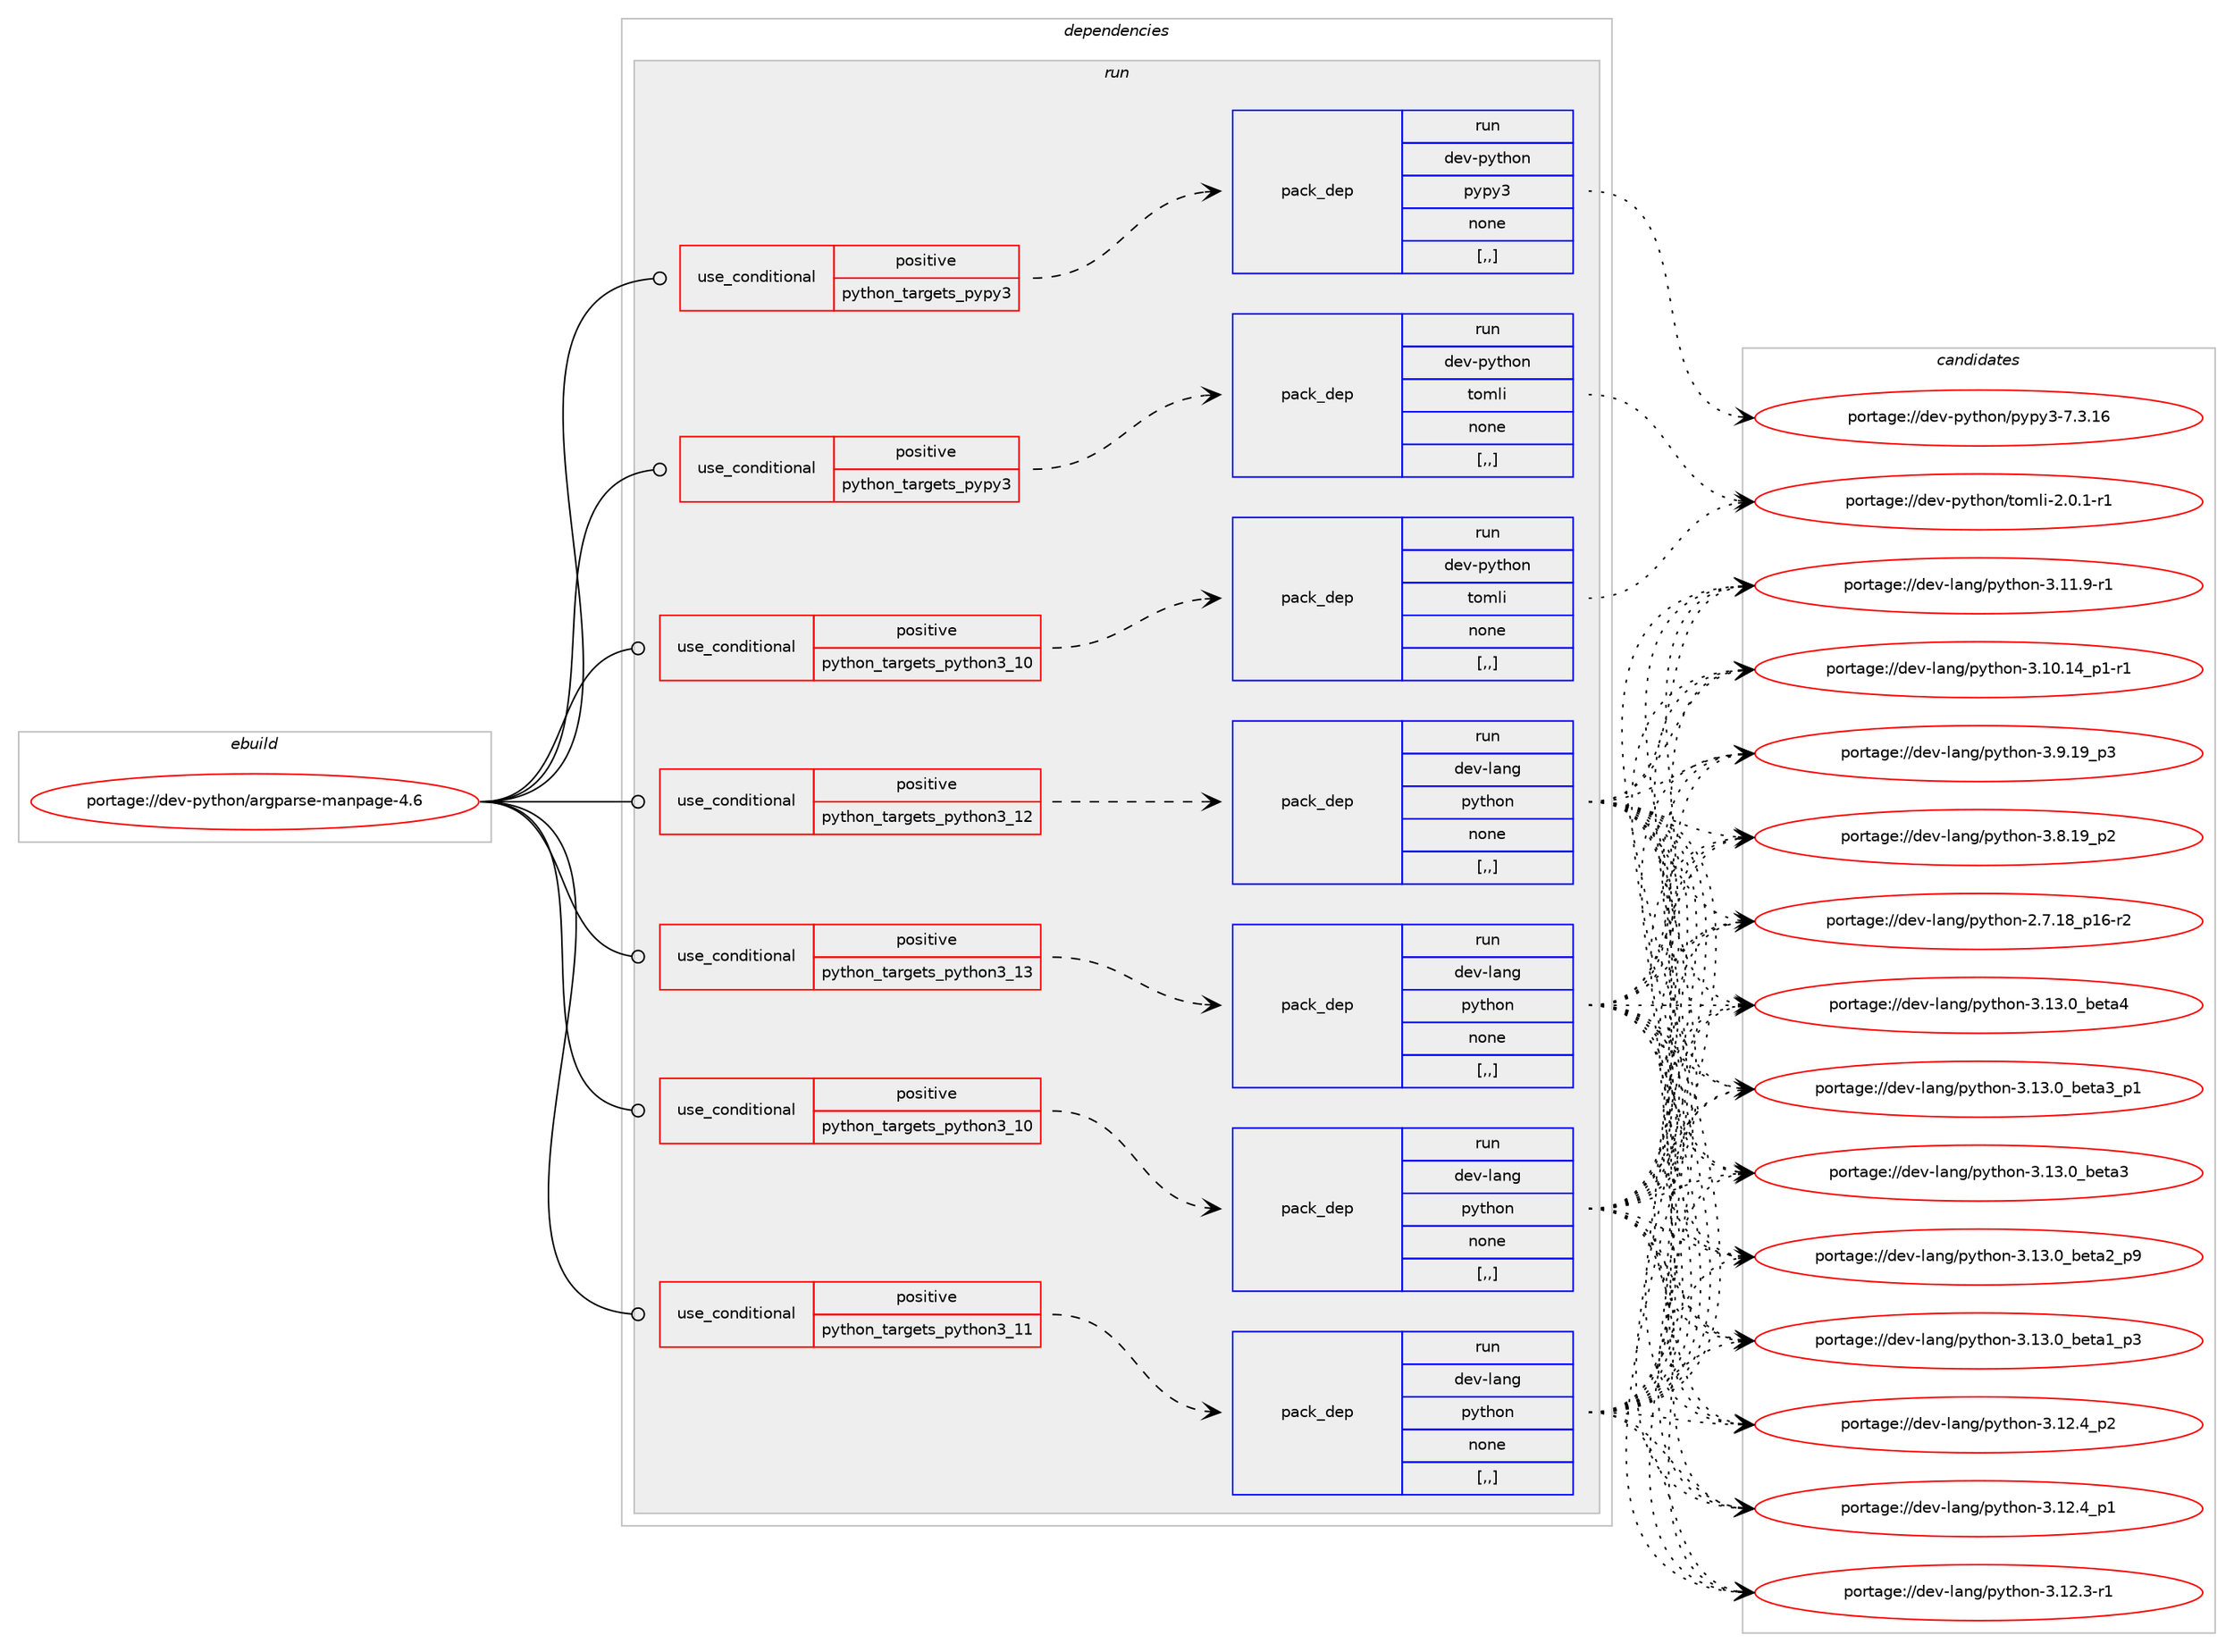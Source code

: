 digraph prolog {

# *************
# Graph options
# *************

newrank=true;
concentrate=true;
compound=true;
graph [rankdir=LR,fontname=Helvetica,fontsize=10,ranksep=1.5];#, ranksep=2.5, nodesep=0.2];
edge  [arrowhead=vee];
node  [fontname=Helvetica,fontsize=10];

# **********
# The ebuild
# **********

subgraph cluster_leftcol {
color=gray;
label=<<i>ebuild</i>>;
id [label="portage://dev-python/argparse-manpage-4.6", color=red, width=4, href="../dev-python/argparse-manpage-4.6.svg"];
}

# ****************
# The dependencies
# ****************

subgraph cluster_midcol {
color=gray;
label=<<i>dependencies</i>>;
subgraph cluster_compile {
fillcolor="#eeeeee";
style=filled;
label=<<i>compile</i>>;
}
subgraph cluster_compileandrun {
fillcolor="#eeeeee";
style=filled;
label=<<i>compile and run</i>>;
}
subgraph cluster_run {
fillcolor="#eeeeee";
style=filled;
label=<<i>run</i>>;
subgraph cond31124 {
dependency142538 [label=<<TABLE BORDER="0" CELLBORDER="1" CELLSPACING="0" CELLPADDING="4"><TR><TD ROWSPAN="3" CELLPADDING="10">use_conditional</TD></TR><TR><TD>positive</TD></TR><TR><TD>python_targets_pypy3</TD></TR></TABLE>>, shape=none, color=red];
subgraph pack110169 {
dependency142539 [label=<<TABLE BORDER="0" CELLBORDER="1" CELLSPACING="0" CELLPADDING="4" WIDTH="220"><TR><TD ROWSPAN="6" CELLPADDING="30">pack_dep</TD></TR><TR><TD WIDTH="110">run</TD></TR><TR><TD>dev-python</TD></TR><TR><TD>pypy3</TD></TR><TR><TD>none</TD></TR><TR><TD>[,,]</TD></TR></TABLE>>, shape=none, color=blue];
}
dependency142538:e -> dependency142539:w [weight=20,style="dashed",arrowhead="vee"];
}
id:e -> dependency142538:w [weight=20,style="solid",arrowhead="odot"];
subgraph cond31125 {
dependency142540 [label=<<TABLE BORDER="0" CELLBORDER="1" CELLSPACING="0" CELLPADDING="4"><TR><TD ROWSPAN="3" CELLPADDING="10">use_conditional</TD></TR><TR><TD>positive</TD></TR><TR><TD>python_targets_pypy3</TD></TR></TABLE>>, shape=none, color=red];
subgraph pack110170 {
dependency142541 [label=<<TABLE BORDER="0" CELLBORDER="1" CELLSPACING="0" CELLPADDING="4" WIDTH="220"><TR><TD ROWSPAN="6" CELLPADDING="30">pack_dep</TD></TR><TR><TD WIDTH="110">run</TD></TR><TR><TD>dev-python</TD></TR><TR><TD>tomli</TD></TR><TR><TD>none</TD></TR><TR><TD>[,,]</TD></TR></TABLE>>, shape=none, color=blue];
}
dependency142540:e -> dependency142541:w [weight=20,style="dashed",arrowhead="vee"];
}
id:e -> dependency142540:w [weight=20,style="solid",arrowhead="odot"];
subgraph cond31126 {
dependency142542 [label=<<TABLE BORDER="0" CELLBORDER="1" CELLSPACING="0" CELLPADDING="4"><TR><TD ROWSPAN="3" CELLPADDING="10">use_conditional</TD></TR><TR><TD>positive</TD></TR><TR><TD>python_targets_python3_10</TD></TR></TABLE>>, shape=none, color=red];
subgraph pack110171 {
dependency142543 [label=<<TABLE BORDER="0" CELLBORDER="1" CELLSPACING="0" CELLPADDING="4" WIDTH="220"><TR><TD ROWSPAN="6" CELLPADDING="30">pack_dep</TD></TR><TR><TD WIDTH="110">run</TD></TR><TR><TD>dev-lang</TD></TR><TR><TD>python</TD></TR><TR><TD>none</TD></TR><TR><TD>[,,]</TD></TR></TABLE>>, shape=none, color=blue];
}
dependency142542:e -> dependency142543:w [weight=20,style="dashed",arrowhead="vee"];
}
id:e -> dependency142542:w [weight=20,style="solid",arrowhead="odot"];
subgraph cond31127 {
dependency142544 [label=<<TABLE BORDER="0" CELLBORDER="1" CELLSPACING="0" CELLPADDING="4"><TR><TD ROWSPAN="3" CELLPADDING="10">use_conditional</TD></TR><TR><TD>positive</TD></TR><TR><TD>python_targets_python3_10</TD></TR></TABLE>>, shape=none, color=red];
subgraph pack110172 {
dependency142545 [label=<<TABLE BORDER="0" CELLBORDER="1" CELLSPACING="0" CELLPADDING="4" WIDTH="220"><TR><TD ROWSPAN="6" CELLPADDING="30">pack_dep</TD></TR><TR><TD WIDTH="110">run</TD></TR><TR><TD>dev-python</TD></TR><TR><TD>tomli</TD></TR><TR><TD>none</TD></TR><TR><TD>[,,]</TD></TR></TABLE>>, shape=none, color=blue];
}
dependency142544:e -> dependency142545:w [weight=20,style="dashed",arrowhead="vee"];
}
id:e -> dependency142544:w [weight=20,style="solid",arrowhead="odot"];
subgraph cond31128 {
dependency142546 [label=<<TABLE BORDER="0" CELLBORDER="1" CELLSPACING="0" CELLPADDING="4"><TR><TD ROWSPAN="3" CELLPADDING="10">use_conditional</TD></TR><TR><TD>positive</TD></TR><TR><TD>python_targets_python3_11</TD></TR></TABLE>>, shape=none, color=red];
subgraph pack110173 {
dependency142547 [label=<<TABLE BORDER="0" CELLBORDER="1" CELLSPACING="0" CELLPADDING="4" WIDTH="220"><TR><TD ROWSPAN="6" CELLPADDING="30">pack_dep</TD></TR><TR><TD WIDTH="110">run</TD></TR><TR><TD>dev-lang</TD></TR><TR><TD>python</TD></TR><TR><TD>none</TD></TR><TR><TD>[,,]</TD></TR></TABLE>>, shape=none, color=blue];
}
dependency142546:e -> dependency142547:w [weight=20,style="dashed",arrowhead="vee"];
}
id:e -> dependency142546:w [weight=20,style="solid",arrowhead="odot"];
subgraph cond31129 {
dependency142548 [label=<<TABLE BORDER="0" CELLBORDER="1" CELLSPACING="0" CELLPADDING="4"><TR><TD ROWSPAN="3" CELLPADDING="10">use_conditional</TD></TR><TR><TD>positive</TD></TR><TR><TD>python_targets_python3_12</TD></TR></TABLE>>, shape=none, color=red];
subgraph pack110174 {
dependency142549 [label=<<TABLE BORDER="0" CELLBORDER="1" CELLSPACING="0" CELLPADDING="4" WIDTH="220"><TR><TD ROWSPAN="6" CELLPADDING="30">pack_dep</TD></TR><TR><TD WIDTH="110">run</TD></TR><TR><TD>dev-lang</TD></TR><TR><TD>python</TD></TR><TR><TD>none</TD></TR><TR><TD>[,,]</TD></TR></TABLE>>, shape=none, color=blue];
}
dependency142548:e -> dependency142549:w [weight=20,style="dashed",arrowhead="vee"];
}
id:e -> dependency142548:w [weight=20,style="solid",arrowhead="odot"];
subgraph cond31130 {
dependency142550 [label=<<TABLE BORDER="0" CELLBORDER="1" CELLSPACING="0" CELLPADDING="4"><TR><TD ROWSPAN="3" CELLPADDING="10">use_conditional</TD></TR><TR><TD>positive</TD></TR><TR><TD>python_targets_python3_13</TD></TR></TABLE>>, shape=none, color=red];
subgraph pack110175 {
dependency142551 [label=<<TABLE BORDER="0" CELLBORDER="1" CELLSPACING="0" CELLPADDING="4" WIDTH="220"><TR><TD ROWSPAN="6" CELLPADDING="30">pack_dep</TD></TR><TR><TD WIDTH="110">run</TD></TR><TR><TD>dev-lang</TD></TR><TR><TD>python</TD></TR><TR><TD>none</TD></TR><TR><TD>[,,]</TD></TR></TABLE>>, shape=none, color=blue];
}
dependency142550:e -> dependency142551:w [weight=20,style="dashed",arrowhead="vee"];
}
id:e -> dependency142550:w [weight=20,style="solid",arrowhead="odot"];
}
}

# **************
# The candidates
# **************

subgraph cluster_choices {
rank=same;
color=gray;
label=<<i>candidates</i>>;

subgraph choice110169 {
color=black;
nodesep=1;
choice10010111845112121116104111110471121211121215145554651464954 [label="portage://dev-python/pypy3-7.3.16", color=red, width=4,href="../dev-python/pypy3-7.3.16.svg"];
dependency142539:e -> choice10010111845112121116104111110471121211121215145554651464954:w [style=dotted,weight="100"];
}
subgraph choice110170 {
color=black;
nodesep=1;
choice10010111845112121116104111110471161111091081054550464846494511449 [label="portage://dev-python/tomli-2.0.1-r1", color=red, width=4,href="../dev-python/tomli-2.0.1-r1.svg"];
dependency142541:e -> choice10010111845112121116104111110471161111091081054550464846494511449:w [style=dotted,weight="100"];
}
subgraph choice110171 {
color=black;
nodesep=1;
choice1001011184510897110103471121211161041111104551464951464895981011169752 [label="portage://dev-lang/python-3.13.0_beta4", color=red, width=4,href="../dev-lang/python-3.13.0_beta4.svg"];
choice10010111845108971101034711212111610411111045514649514648959810111697519511249 [label="portage://dev-lang/python-3.13.0_beta3_p1", color=red, width=4,href="../dev-lang/python-3.13.0_beta3_p1.svg"];
choice1001011184510897110103471121211161041111104551464951464895981011169751 [label="portage://dev-lang/python-3.13.0_beta3", color=red, width=4,href="../dev-lang/python-3.13.0_beta3.svg"];
choice10010111845108971101034711212111610411111045514649514648959810111697509511257 [label="portage://dev-lang/python-3.13.0_beta2_p9", color=red, width=4,href="../dev-lang/python-3.13.0_beta2_p9.svg"];
choice10010111845108971101034711212111610411111045514649514648959810111697499511251 [label="portage://dev-lang/python-3.13.0_beta1_p3", color=red, width=4,href="../dev-lang/python-3.13.0_beta1_p3.svg"];
choice100101118451089711010347112121116104111110455146495046529511250 [label="portage://dev-lang/python-3.12.4_p2", color=red, width=4,href="../dev-lang/python-3.12.4_p2.svg"];
choice100101118451089711010347112121116104111110455146495046529511249 [label="portage://dev-lang/python-3.12.4_p1", color=red, width=4,href="../dev-lang/python-3.12.4_p1.svg"];
choice100101118451089711010347112121116104111110455146495046514511449 [label="portage://dev-lang/python-3.12.3-r1", color=red, width=4,href="../dev-lang/python-3.12.3-r1.svg"];
choice100101118451089711010347112121116104111110455146494946574511449 [label="portage://dev-lang/python-3.11.9-r1", color=red, width=4,href="../dev-lang/python-3.11.9-r1.svg"];
choice100101118451089711010347112121116104111110455146494846495295112494511449 [label="portage://dev-lang/python-3.10.14_p1-r1", color=red, width=4,href="../dev-lang/python-3.10.14_p1-r1.svg"];
choice100101118451089711010347112121116104111110455146574649579511251 [label="portage://dev-lang/python-3.9.19_p3", color=red, width=4,href="../dev-lang/python-3.9.19_p3.svg"];
choice100101118451089711010347112121116104111110455146564649579511250 [label="portage://dev-lang/python-3.8.19_p2", color=red, width=4,href="../dev-lang/python-3.8.19_p2.svg"];
choice100101118451089711010347112121116104111110455046554649569511249544511450 [label="portage://dev-lang/python-2.7.18_p16-r2", color=red, width=4,href="../dev-lang/python-2.7.18_p16-r2.svg"];
dependency142543:e -> choice1001011184510897110103471121211161041111104551464951464895981011169752:w [style=dotted,weight="100"];
dependency142543:e -> choice10010111845108971101034711212111610411111045514649514648959810111697519511249:w [style=dotted,weight="100"];
dependency142543:e -> choice1001011184510897110103471121211161041111104551464951464895981011169751:w [style=dotted,weight="100"];
dependency142543:e -> choice10010111845108971101034711212111610411111045514649514648959810111697509511257:w [style=dotted,weight="100"];
dependency142543:e -> choice10010111845108971101034711212111610411111045514649514648959810111697499511251:w [style=dotted,weight="100"];
dependency142543:e -> choice100101118451089711010347112121116104111110455146495046529511250:w [style=dotted,weight="100"];
dependency142543:e -> choice100101118451089711010347112121116104111110455146495046529511249:w [style=dotted,weight="100"];
dependency142543:e -> choice100101118451089711010347112121116104111110455146495046514511449:w [style=dotted,weight="100"];
dependency142543:e -> choice100101118451089711010347112121116104111110455146494946574511449:w [style=dotted,weight="100"];
dependency142543:e -> choice100101118451089711010347112121116104111110455146494846495295112494511449:w [style=dotted,weight="100"];
dependency142543:e -> choice100101118451089711010347112121116104111110455146574649579511251:w [style=dotted,weight="100"];
dependency142543:e -> choice100101118451089711010347112121116104111110455146564649579511250:w [style=dotted,weight="100"];
dependency142543:e -> choice100101118451089711010347112121116104111110455046554649569511249544511450:w [style=dotted,weight="100"];
}
subgraph choice110172 {
color=black;
nodesep=1;
choice10010111845112121116104111110471161111091081054550464846494511449 [label="portage://dev-python/tomli-2.0.1-r1", color=red, width=4,href="../dev-python/tomli-2.0.1-r1.svg"];
dependency142545:e -> choice10010111845112121116104111110471161111091081054550464846494511449:w [style=dotted,weight="100"];
}
subgraph choice110173 {
color=black;
nodesep=1;
choice1001011184510897110103471121211161041111104551464951464895981011169752 [label="portage://dev-lang/python-3.13.0_beta4", color=red, width=4,href="../dev-lang/python-3.13.0_beta4.svg"];
choice10010111845108971101034711212111610411111045514649514648959810111697519511249 [label="portage://dev-lang/python-3.13.0_beta3_p1", color=red, width=4,href="../dev-lang/python-3.13.0_beta3_p1.svg"];
choice1001011184510897110103471121211161041111104551464951464895981011169751 [label="portage://dev-lang/python-3.13.0_beta3", color=red, width=4,href="../dev-lang/python-3.13.0_beta3.svg"];
choice10010111845108971101034711212111610411111045514649514648959810111697509511257 [label="portage://dev-lang/python-3.13.0_beta2_p9", color=red, width=4,href="../dev-lang/python-3.13.0_beta2_p9.svg"];
choice10010111845108971101034711212111610411111045514649514648959810111697499511251 [label="portage://dev-lang/python-3.13.0_beta1_p3", color=red, width=4,href="../dev-lang/python-3.13.0_beta1_p3.svg"];
choice100101118451089711010347112121116104111110455146495046529511250 [label="portage://dev-lang/python-3.12.4_p2", color=red, width=4,href="../dev-lang/python-3.12.4_p2.svg"];
choice100101118451089711010347112121116104111110455146495046529511249 [label="portage://dev-lang/python-3.12.4_p1", color=red, width=4,href="../dev-lang/python-3.12.4_p1.svg"];
choice100101118451089711010347112121116104111110455146495046514511449 [label="portage://dev-lang/python-3.12.3-r1", color=red, width=4,href="../dev-lang/python-3.12.3-r1.svg"];
choice100101118451089711010347112121116104111110455146494946574511449 [label="portage://dev-lang/python-3.11.9-r1", color=red, width=4,href="../dev-lang/python-3.11.9-r1.svg"];
choice100101118451089711010347112121116104111110455146494846495295112494511449 [label="portage://dev-lang/python-3.10.14_p1-r1", color=red, width=4,href="../dev-lang/python-3.10.14_p1-r1.svg"];
choice100101118451089711010347112121116104111110455146574649579511251 [label="portage://dev-lang/python-3.9.19_p3", color=red, width=4,href="../dev-lang/python-3.9.19_p3.svg"];
choice100101118451089711010347112121116104111110455146564649579511250 [label="portage://dev-lang/python-3.8.19_p2", color=red, width=4,href="../dev-lang/python-3.8.19_p2.svg"];
choice100101118451089711010347112121116104111110455046554649569511249544511450 [label="portage://dev-lang/python-2.7.18_p16-r2", color=red, width=4,href="../dev-lang/python-2.7.18_p16-r2.svg"];
dependency142547:e -> choice1001011184510897110103471121211161041111104551464951464895981011169752:w [style=dotted,weight="100"];
dependency142547:e -> choice10010111845108971101034711212111610411111045514649514648959810111697519511249:w [style=dotted,weight="100"];
dependency142547:e -> choice1001011184510897110103471121211161041111104551464951464895981011169751:w [style=dotted,weight="100"];
dependency142547:e -> choice10010111845108971101034711212111610411111045514649514648959810111697509511257:w [style=dotted,weight="100"];
dependency142547:e -> choice10010111845108971101034711212111610411111045514649514648959810111697499511251:w [style=dotted,weight="100"];
dependency142547:e -> choice100101118451089711010347112121116104111110455146495046529511250:w [style=dotted,weight="100"];
dependency142547:e -> choice100101118451089711010347112121116104111110455146495046529511249:w [style=dotted,weight="100"];
dependency142547:e -> choice100101118451089711010347112121116104111110455146495046514511449:w [style=dotted,weight="100"];
dependency142547:e -> choice100101118451089711010347112121116104111110455146494946574511449:w [style=dotted,weight="100"];
dependency142547:e -> choice100101118451089711010347112121116104111110455146494846495295112494511449:w [style=dotted,weight="100"];
dependency142547:e -> choice100101118451089711010347112121116104111110455146574649579511251:w [style=dotted,weight="100"];
dependency142547:e -> choice100101118451089711010347112121116104111110455146564649579511250:w [style=dotted,weight="100"];
dependency142547:e -> choice100101118451089711010347112121116104111110455046554649569511249544511450:w [style=dotted,weight="100"];
}
subgraph choice110174 {
color=black;
nodesep=1;
choice1001011184510897110103471121211161041111104551464951464895981011169752 [label="portage://dev-lang/python-3.13.0_beta4", color=red, width=4,href="../dev-lang/python-3.13.0_beta4.svg"];
choice10010111845108971101034711212111610411111045514649514648959810111697519511249 [label="portage://dev-lang/python-3.13.0_beta3_p1", color=red, width=4,href="../dev-lang/python-3.13.0_beta3_p1.svg"];
choice1001011184510897110103471121211161041111104551464951464895981011169751 [label="portage://dev-lang/python-3.13.0_beta3", color=red, width=4,href="../dev-lang/python-3.13.0_beta3.svg"];
choice10010111845108971101034711212111610411111045514649514648959810111697509511257 [label="portage://dev-lang/python-3.13.0_beta2_p9", color=red, width=4,href="../dev-lang/python-3.13.0_beta2_p9.svg"];
choice10010111845108971101034711212111610411111045514649514648959810111697499511251 [label="portage://dev-lang/python-3.13.0_beta1_p3", color=red, width=4,href="../dev-lang/python-3.13.0_beta1_p3.svg"];
choice100101118451089711010347112121116104111110455146495046529511250 [label="portage://dev-lang/python-3.12.4_p2", color=red, width=4,href="../dev-lang/python-3.12.4_p2.svg"];
choice100101118451089711010347112121116104111110455146495046529511249 [label="portage://dev-lang/python-3.12.4_p1", color=red, width=4,href="../dev-lang/python-3.12.4_p1.svg"];
choice100101118451089711010347112121116104111110455146495046514511449 [label="portage://dev-lang/python-3.12.3-r1", color=red, width=4,href="../dev-lang/python-3.12.3-r1.svg"];
choice100101118451089711010347112121116104111110455146494946574511449 [label="portage://dev-lang/python-3.11.9-r1", color=red, width=4,href="../dev-lang/python-3.11.9-r1.svg"];
choice100101118451089711010347112121116104111110455146494846495295112494511449 [label="portage://dev-lang/python-3.10.14_p1-r1", color=red, width=4,href="../dev-lang/python-3.10.14_p1-r1.svg"];
choice100101118451089711010347112121116104111110455146574649579511251 [label="portage://dev-lang/python-3.9.19_p3", color=red, width=4,href="../dev-lang/python-3.9.19_p3.svg"];
choice100101118451089711010347112121116104111110455146564649579511250 [label="portage://dev-lang/python-3.8.19_p2", color=red, width=4,href="../dev-lang/python-3.8.19_p2.svg"];
choice100101118451089711010347112121116104111110455046554649569511249544511450 [label="portage://dev-lang/python-2.7.18_p16-r2", color=red, width=4,href="../dev-lang/python-2.7.18_p16-r2.svg"];
dependency142549:e -> choice1001011184510897110103471121211161041111104551464951464895981011169752:w [style=dotted,weight="100"];
dependency142549:e -> choice10010111845108971101034711212111610411111045514649514648959810111697519511249:w [style=dotted,weight="100"];
dependency142549:e -> choice1001011184510897110103471121211161041111104551464951464895981011169751:w [style=dotted,weight="100"];
dependency142549:e -> choice10010111845108971101034711212111610411111045514649514648959810111697509511257:w [style=dotted,weight="100"];
dependency142549:e -> choice10010111845108971101034711212111610411111045514649514648959810111697499511251:w [style=dotted,weight="100"];
dependency142549:e -> choice100101118451089711010347112121116104111110455146495046529511250:w [style=dotted,weight="100"];
dependency142549:e -> choice100101118451089711010347112121116104111110455146495046529511249:w [style=dotted,weight="100"];
dependency142549:e -> choice100101118451089711010347112121116104111110455146495046514511449:w [style=dotted,weight="100"];
dependency142549:e -> choice100101118451089711010347112121116104111110455146494946574511449:w [style=dotted,weight="100"];
dependency142549:e -> choice100101118451089711010347112121116104111110455146494846495295112494511449:w [style=dotted,weight="100"];
dependency142549:e -> choice100101118451089711010347112121116104111110455146574649579511251:w [style=dotted,weight="100"];
dependency142549:e -> choice100101118451089711010347112121116104111110455146564649579511250:w [style=dotted,weight="100"];
dependency142549:e -> choice100101118451089711010347112121116104111110455046554649569511249544511450:w [style=dotted,weight="100"];
}
subgraph choice110175 {
color=black;
nodesep=1;
choice1001011184510897110103471121211161041111104551464951464895981011169752 [label="portage://dev-lang/python-3.13.0_beta4", color=red, width=4,href="../dev-lang/python-3.13.0_beta4.svg"];
choice10010111845108971101034711212111610411111045514649514648959810111697519511249 [label="portage://dev-lang/python-3.13.0_beta3_p1", color=red, width=4,href="../dev-lang/python-3.13.0_beta3_p1.svg"];
choice1001011184510897110103471121211161041111104551464951464895981011169751 [label="portage://dev-lang/python-3.13.0_beta3", color=red, width=4,href="../dev-lang/python-3.13.0_beta3.svg"];
choice10010111845108971101034711212111610411111045514649514648959810111697509511257 [label="portage://dev-lang/python-3.13.0_beta2_p9", color=red, width=4,href="../dev-lang/python-3.13.0_beta2_p9.svg"];
choice10010111845108971101034711212111610411111045514649514648959810111697499511251 [label="portage://dev-lang/python-3.13.0_beta1_p3", color=red, width=4,href="../dev-lang/python-3.13.0_beta1_p3.svg"];
choice100101118451089711010347112121116104111110455146495046529511250 [label="portage://dev-lang/python-3.12.4_p2", color=red, width=4,href="../dev-lang/python-3.12.4_p2.svg"];
choice100101118451089711010347112121116104111110455146495046529511249 [label="portage://dev-lang/python-3.12.4_p1", color=red, width=4,href="../dev-lang/python-3.12.4_p1.svg"];
choice100101118451089711010347112121116104111110455146495046514511449 [label="portage://dev-lang/python-3.12.3-r1", color=red, width=4,href="../dev-lang/python-3.12.3-r1.svg"];
choice100101118451089711010347112121116104111110455146494946574511449 [label="portage://dev-lang/python-3.11.9-r1", color=red, width=4,href="../dev-lang/python-3.11.9-r1.svg"];
choice100101118451089711010347112121116104111110455146494846495295112494511449 [label="portage://dev-lang/python-3.10.14_p1-r1", color=red, width=4,href="../dev-lang/python-3.10.14_p1-r1.svg"];
choice100101118451089711010347112121116104111110455146574649579511251 [label="portage://dev-lang/python-3.9.19_p3", color=red, width=4,href="../dev-lang/python-3.9.19_p3.svg"];
choice100101118451089711010347112121116104111110455146564649579511250 [label="portage://dev-lang/python-3.8.19_p2", color=red, width=4,href="../dev-lang/python-3.8.19_p2.svg"];
choice100101118451089711010347112121116104111110455046554649569511249544511450 [label="portage://dev-lang/python-2.7.18_p16-r2", color=red, width=4,href="../dev-lang/python-2.7.18_p16-r2.svg"];
dependency142551:e -> choice1001011184510897110103471121211161041111104551464951464895981011169752:w [style=dotted,weight="100"];
dependency142551:e -> choice10010111845108971101034711212111610411111045514649514648959810111697519511249:w [style=dotted,weight="100"];
dependency142551:e -> choice1001011184510897110103471121211161041111104551464951464895981011169751:w [style=dotted,weight="100"];
dependency142551:e -> choice10010111845108971101034711212111610411111045514649514648959810111697509511257:w [style=dotted,weight="100"];
dependency142551:e -> choice10010111845108971101034711212111610411111045514649514648959810111697499511251:w [style=dotted,weight="100"];
dependency142551:e -> choice100101118451089711010347112121116104111110455146495046529511250:w [style=dotted,weight="100"];
dependency142551:e -> choice100101118451089711010347112121116104111110455146495046529511249:w [style=dotted,weight="100"];
dependency142551:e -> choice100101118451089711010347112121116104111110455146495046514511449:w [style=dotted,weight="100"];
dependency142551:e -> choice100101118451089711010347112121116104111110455146494946574511449:w [style=dotted,weight="100"];
dependency142551:e -> choice100101118451089711010347112121116104111110455146494846495295112494511449:w [style=dotted,weight="100"];
dependency142551:e -> choice100101118451089711010347112121116104111110455146574649579511251:w [style=dotted,weight="100"];
dependency142551:e -> choice100101118451089711010347112121116104111110455146564649579511250:w [style=dotted,weight="100"];
dependency142551:e -> choice100101118451089711010347112121116104111110455046554649569511249544511450:w [style=dotted,weight="100"];
}
}

}
